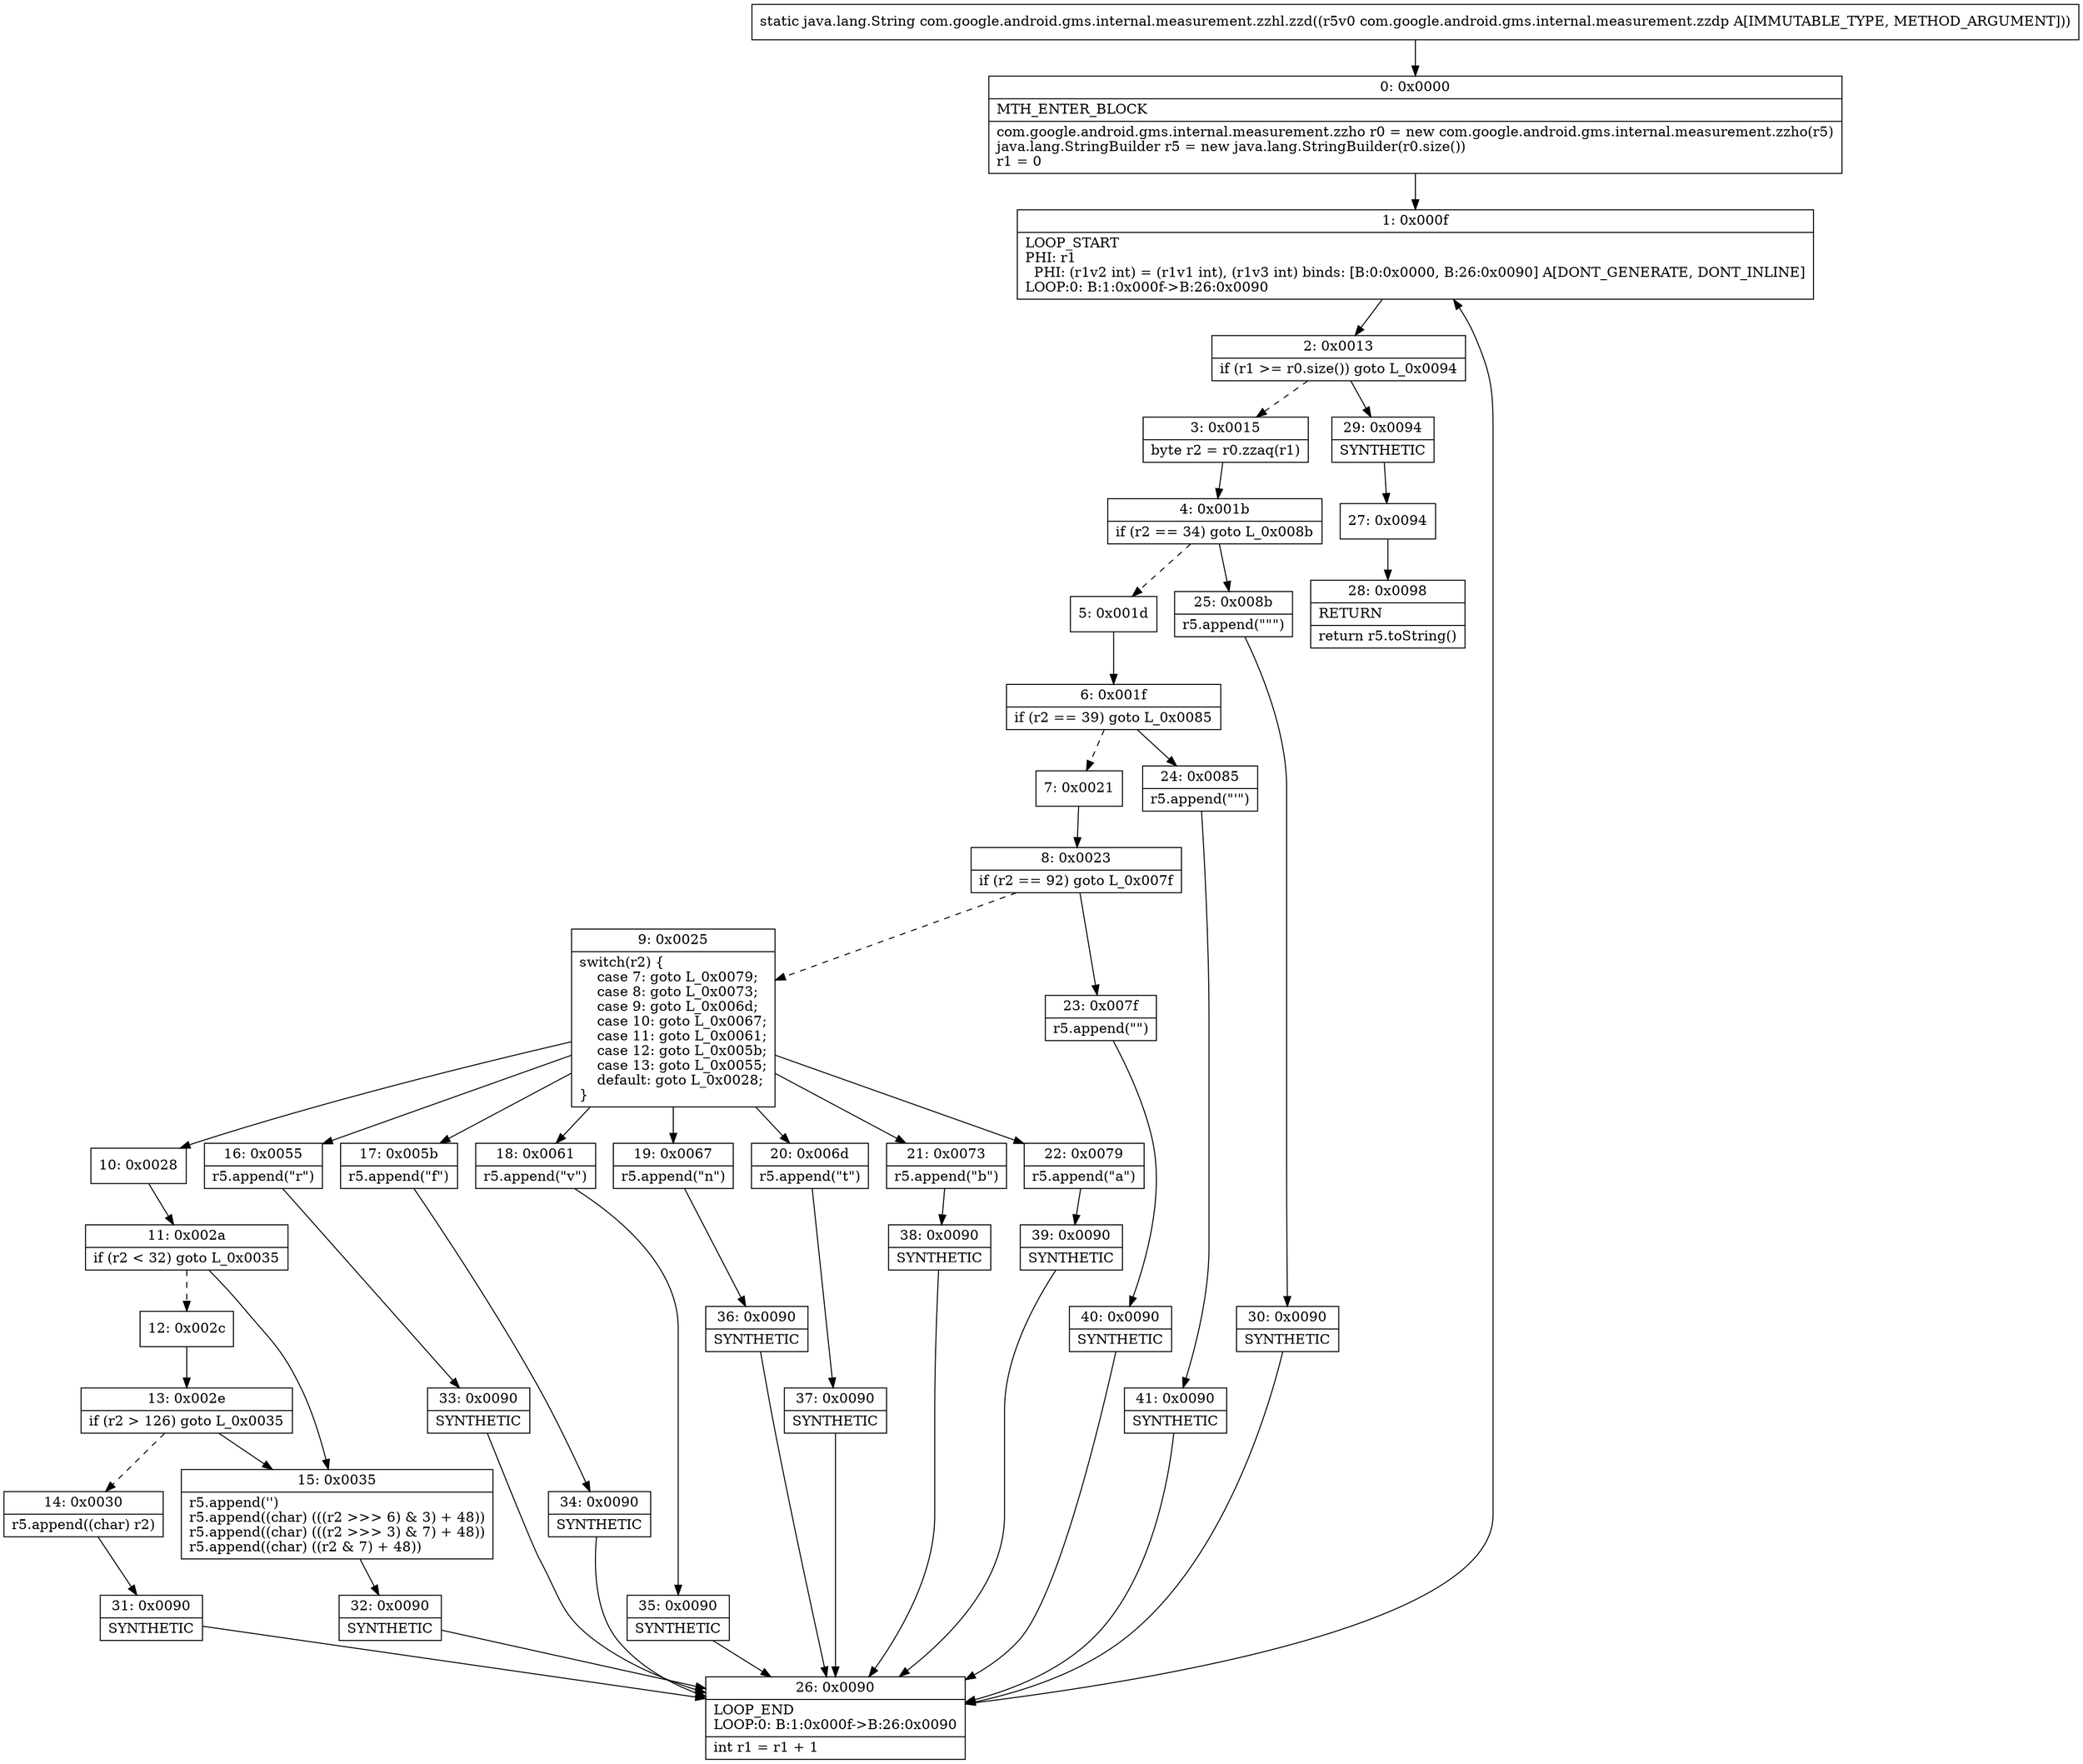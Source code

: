 digraph "CFG forcom.google.android.gms.internal.measurement.zzhl.zzd(Lcom\/google\/android\/gms\/internal\/measurement\/zzdp;)Ljava\/lang\/String;" {
Node_0 [shape=record,label="{0\:\ 0x0000|MTH_ENTER_BLOCK\l|com.google.android.gms.internal.measurement.zzho r0 = new com.google.android.gms.internal.measurement.zzho(r5)\ljava.lang.StringBuilder r5 = new java.lang.StringBuilder(r0.size())\lr1 = 0\l}"];
Node_1 [shape=record,label="{1\:\ 0x000f|LOOP_START\lPHI: r1 \l  PHI: (r1v2 int) = (r1v1 int), (r1v3 int) binds: [B:0:0x0000, B:26:0x0090] A[DONT_GENERATE, DONT_INLINE]\lLOOP:0: B:1:0x000f\-\>B:26:0x0090\l}"];
Node_2 [shape=record,label="{2\:\ 0x0013|if (r1 \>= r0.size()) goto L_0x0094\l}"];
Node_3 [shape=record,label="{3\:\ 0x0015|byte r2 = r0.zzaq(r1)\l}"];
Node_4 [shape=record,label="{4\:\ 0x001b|if (r2 == 34) goto L_0x008b\l}"];
Node_5 [shape=record,label="{5\:\ 0x001d}"];
Node_6 [shape=record,label="{6\:\ 0x001f|if (r2 == 39) goto L_0x0085\l}"];
Node_7 [shape=record,label="{7\:\ 0x0021}"];
Node_8 [shape=record,label="{8\:\ 0x0023|if (r2 == 92) goto L_0x007f\l}"];
Node_9 [shape=record,label="{9\:\ 0x0025|switch(r2) \{\l    case 7: goto L_0x0079;\l    case 8: goto L_0x0073;\l    case 9: goto L_0x006d;\l    case 10: goto L_0x0067;\l    case 11: goto L_0x0061;\l    case 12: goto L_0x005b;\l    case 13: goto L_0x0055;\l    default: goto L_0x0028;\l\}\l}"];
Node_10 [shape=record,label="{10\:\ 0x0028}"];
Node_11 [shape=record,label="{11\:\ 0x002a|if (r2 \< 32) goto L_0x0035\l}"];
Node_12 [shape=record,label="{12\:\ 0x002c}"];
Node_13 [shape=record,label="{13\:\ 0x002e|if (r2 \> 126) goto L_0x0035\l}"];
Node_14 [shape=record,label="{14\:\ 0x0030|r5.append((char) r2)\l}"];
Node_15 [shape=record,label="{15\:\ 0x0035|r5.append('')\lr5.append((char) (((r2 \>\>\> 6) & 3) + 48))\lr5.append((char) (((r2 \>\>\> 3) & 7) + 48))\lr5.append((char) ((r2 & 7) + 48))\l}"];
Node_16 [shape=record,label="{16\:\ 0x0055|r5.append(\"r\")\l}"];
Node_17 [shape=record,label="{17\:\ 0x005b|r5.append(\"f\")\l}"];
Node_18 [shape=record,label="{18\:\ 0x0061|r5.append(\"v\")\l}"];
Node_19 [shape=record,label="{19\:\ 0x0067|r5.append(\"n\")\l}"];
Node_20 [shape=record,label="{20\:\ 0x006d|r5.append(\"t\")\l}"];
Node_21 [shape=record,label="{21\:\ 0x0073|r5.append(\"b\")\l}"];
Node_22 [shape=record,label="{22\:\ 0x0079|r5.append(\"a\")\l}"];
Node_23 [shape=record,label="{23\:\ 0x007f|r5.append(\"\")\l}"];
Node_24 [shape=record,label="{24\:\ 0x0085|r5.append(\"'\")\l}"];
Node_25 [shape=record,label="{25\:\ 0x008b|r5.append(\"\"\")\l}"];
Node_26 [shape=record,label="{26\:\ 0x0090|LOOP_END\lLOOP:0: B:1:0x000f\-\>B:26:0x0090\l|int r1 = r1 + 1\l}"];
Node_27 [shape=record,label="{27\:\ 0x0094}"];
Node_28 [shape=record,label="{28\:\ 0x0098|RETURN\l|return r5.toString()\l}"];
Node_29 [shape=record,label="{29\:\ 0x0094|SYNTHETIC\l}"];
Node_30 [shape=record,label="{30\:\ 0x0090|SYNTHETIC\l}"];
Node_31 [shape=record,label="{31\:\ 0x0090|SYNTHETIC\l}"];
Node_32 [shape=record,label="{32\:\ 0x0090|SYNTHETIC\l}"];
Node_33 [shape=record,label="{33\:\ 0x0090|SYNTHETIC\l}"];
Node_34 [shape=record,label="{34\:\ 0x0090|SYNTHETIC\l}"];
Node_35 [shape=record,label="{35\:\ 0x0090|SYNTHETIC\l}"];
Node_36 [shape=record,label="{36\:\ 0x0090|SYNTHETIC\l}"];
Node_37 [shape=record,label="{37\:\ 0x0090|SYNTHETIC\l}"];
Node_38 [shape=record,label="{38\:\ 0x0090|SYNTHETIC\l}"];
Node_39 [shape=record,label="{39\:\ 0x0090|SYNTHETIC\l}"];
Node_40 [shape=record,label="{40\:\ 0x0090|SYNTHETIC\l}"];
Node_41 [shape=record,label="{41\:\ 0x0090|SYNTHETIC\l}"];
MethodNode[shape=record,label="{static java.lang.String com.google.android.gms.internal.measurement.zzhl.zzd((r5v0 com.google.android.gms.internal.measurement.zzdp A[IMMUTABLE_TYPE, METHOD_ARGUMENT])) }"];
MethodNode -> Node_0;
Node_0 -> Node_1;
Node_1 -> Node_2;
Node_2 -> Node_3[style=dashed];
Node_2 -> Node_29;
Node_3 -> Node_4;
Node_4 -> Node_5[style=dashed];
Node_4 -> Node_25;
Node_5 -> Node_6;
Node_6 -> Node_7[style=dashed];
Node_6 -> Node_24;
Node_7 -> Node_8;
Node_8 -> Node_9[style=dashed];
Node_8 -> Node_23;
Node_9 -> Node_10;
Node_9 -> Node_16;
Node_9 -> Node_17;
Node_9 -> Node_18;
Node_9 -> Node_19;
Node_9 -> Node_20;
Node_9 -> Node_21;
Node_9 -> Node_22;
Node_10 -> Node_11;
Node_11 -> Node_12[style=dashed];
Node_11 -> Node_15;
Node_12 -> Node_13;
Node_13 -> Node_14[style=dashed];
Node_13 -> Node_15;
Node_14 -> Node_31;
Node_15 -> Node_32;
Node_16 -> Node_33;
Node_17 -> Node_34;
Node_18 -> Node_35;
Node_19 -> Node_36;
Node_20 -> Node_37;
Node_21 -> Node_38;
Node_22 -> Node_39;
Node_23 -> Node_40;
Node_24 -> Node_41;
Node_25 -> Node_30;
Node_26 -> Node_1;
Node_27 -> Node_28;
Node_29 -> Node_27;
Node_30 -> Node_26;
Node_31 -> Node_26;
Node_32 -> Node_26;
Node_33 -> Node_26;
Node_34 -> Node_26;
Node_35 -> Node_26;
Node_36 -> Node_26;
Node_37 -> Node_26;
Node_38 -> Node_26;
Node_39 -> Node_26;
Node_40 -> Node_26;
Node_41 -> Node_26;
}

